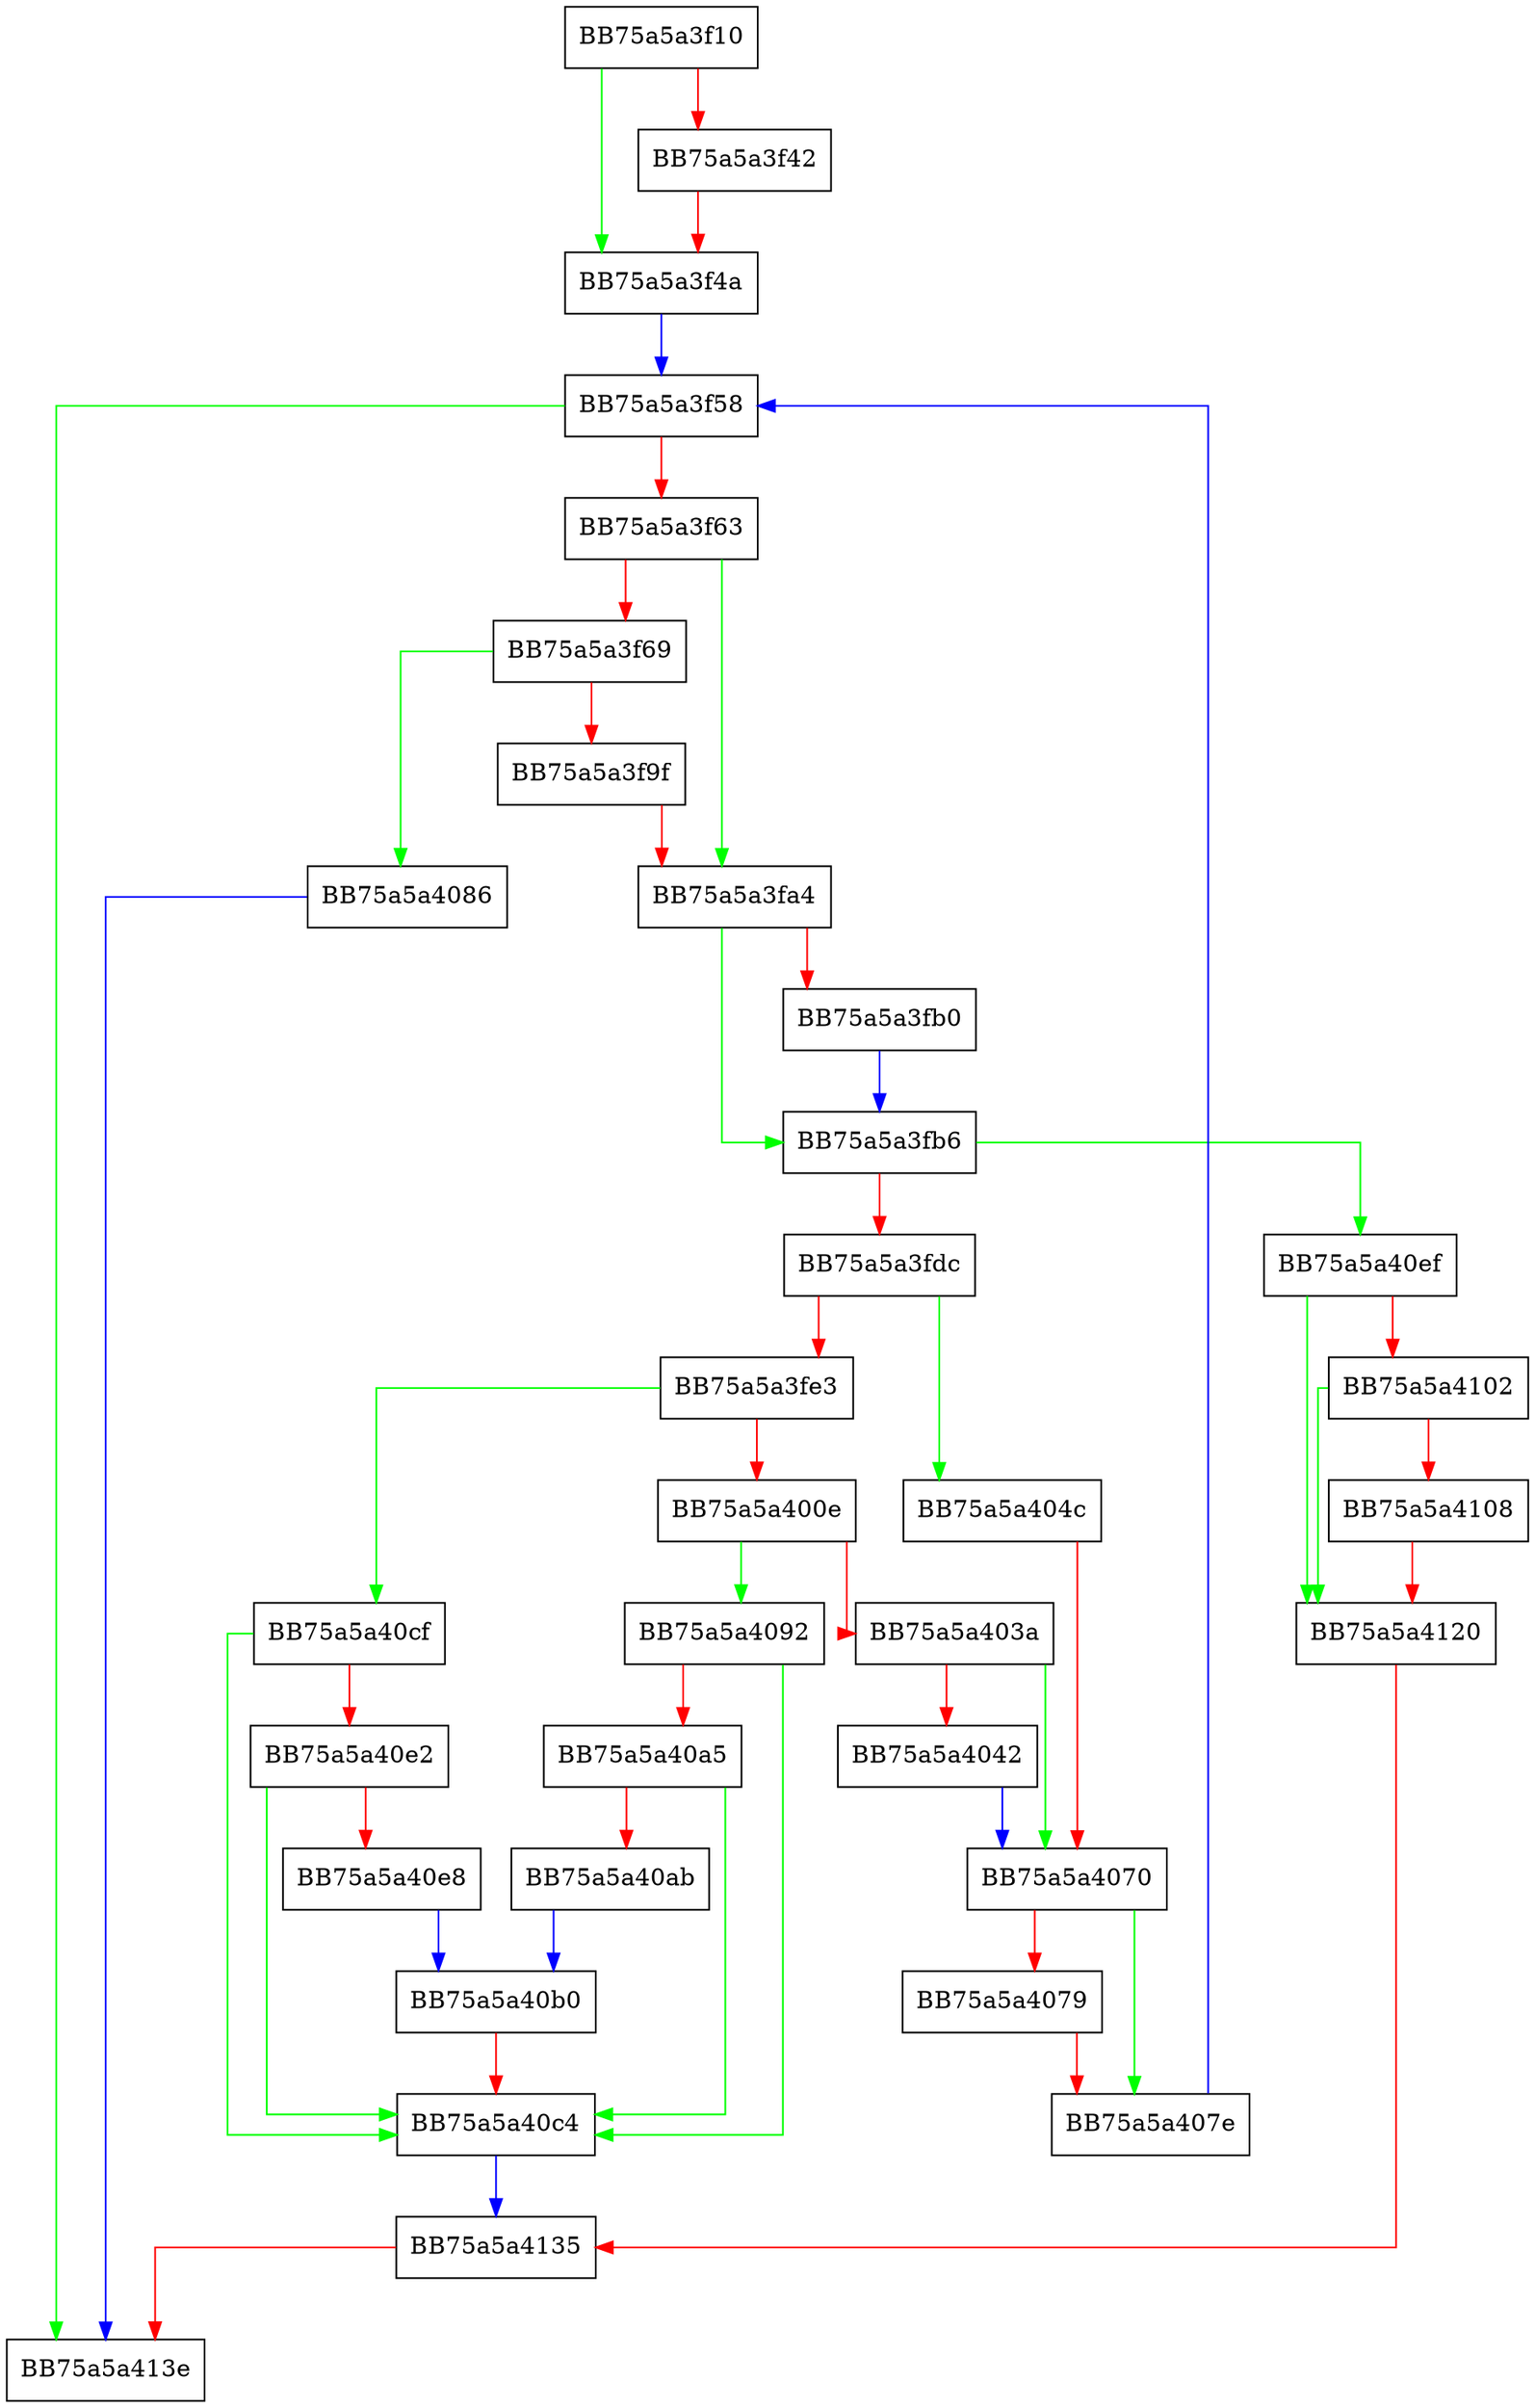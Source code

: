 digraph dispatchWork {
  node [shape="box"];
  graph [splines=ortho];
  BB75a5a3f10 -> BB75a5a3f4a [color="green"];
  BB75a5a3f10 -> BB75a5a3f42 [color="red"];
  BB75a5a3f42 -> BB75a5a3f4a [color="red"];
  BB75a5a3f4a -> BB75a5a3f58 [color="blue"];
  BB75a5a3f58 -> BB75a5a413e [color="green"];
  BB75a5a3f58 -> BB75a5a3f63 [color="red"];
  BB75a5a3f63 -> BB75a5a3fa4 [color="green"];
  BB75a5a3f63 -> BB75a5a3f69 [color="red"];
  BB75a5a3f69 -> BB75a5a4086 [color="green"];
  BB75a5a3f69 -> BB75a5a3f9f [color="red"];
  BB75a5a3f9f -> BB75a5a3fa4 [color="red"];
  BB75a5a3fa4 -> BB75a5a3fb6 [color="green"];
  BB75a5a3fa4 -> BB75a5a3fb0 [color="red"];
  BB75a5a3fb0 -> BB75a5a3fb6 [color="blue"];
  BB75a5a3fb6 -> BB75a5a40ef [color="green"];
  BB75a5a3fb6 -> BB75a5a3fdc [color="red"];
  BB75a5a3fdc -> BB75a5a404c [color="green"];
  BB75a5a3fdc -> BB75a5a3fe3 [color="red"];
  BB75a5a3fe3 -> BB75a5a40cf [color="green"];
  BB75a5a3fe3 -> BB75a5a400e [color="red"];
  BB75a5a400e -> BB75a5a4092 [color="green"];
  BB75a5a400e -> BB75a5a403a [color="red"];
  BB75a5a403a -> BB75a5a4070 [color="green"];
  BB75a5a403a -> BB75a5a4042 [color="red"];
  BB75a5a4042 -> BB75a5a4070 [color="blue"];
  BB75a5a404c -> BB75a5a4070 [color="red"];
  BB75a5a4070 -> BB75a5a407e [color="green"];
  BB75a5a4070 -> BB75a5a4079 [color="red"];
  BB75a5a4079 -> BB75a5a407e [color="red"];
  BB75a5a407e -> BB75a5a3f58 [color="blue"];
  BB75a5a4086 -> BB75a5a413e [color="blue"];
  BB75a5a4092 -> BB75a5a40c4 [color="green"];
  BB75a5a4092 -> BB75a5a40a5 [color="red"];
  BB75a5a40a5 -> BB75a5a40c4 [color="green"];
  BB75a5a40a5 -> BB75a5a40ab [color="red"];
  BB75a5a40ab -> BB75a5a40b0 [color="blue"];
  BB75a5a40b0 -> BB75a5a40c4 [color="red"];
  BB75a5a40c4 -> BB75a5a4135 [color="blue"];
  BB75a5a40cf -> BB75a5a40c4 [color="green"];
  BB75a5a40cf -> BB75a5a40e2 [color="red"];
  BB75a5a40e2 -> BB75a5a40c4 [color="green"];
  BB75a5a40e2 -> BB75a5a40e8 [color="red"];
  BB75a5a40e8 -> BB75a5a40b0 [color="blue"];
  BB75a5a40ef -> BB75a5a4120 [color="green"];
  BB75a5a40ef -> BB75a5a4102 [color="red"];
  BB75a5a4102 -> BB75a5a4120 [color="green"];
  BB75a5a4102 -> BB75a5a4108 [color="red"];
  BB75a5a4108 -> BB75a5a4120 [color="red"];
  BB75a5a4120 -> BB75a5a4135 [color="red"];
  BB75a5a4135 -> BB75a5a413e [color="red"];
}